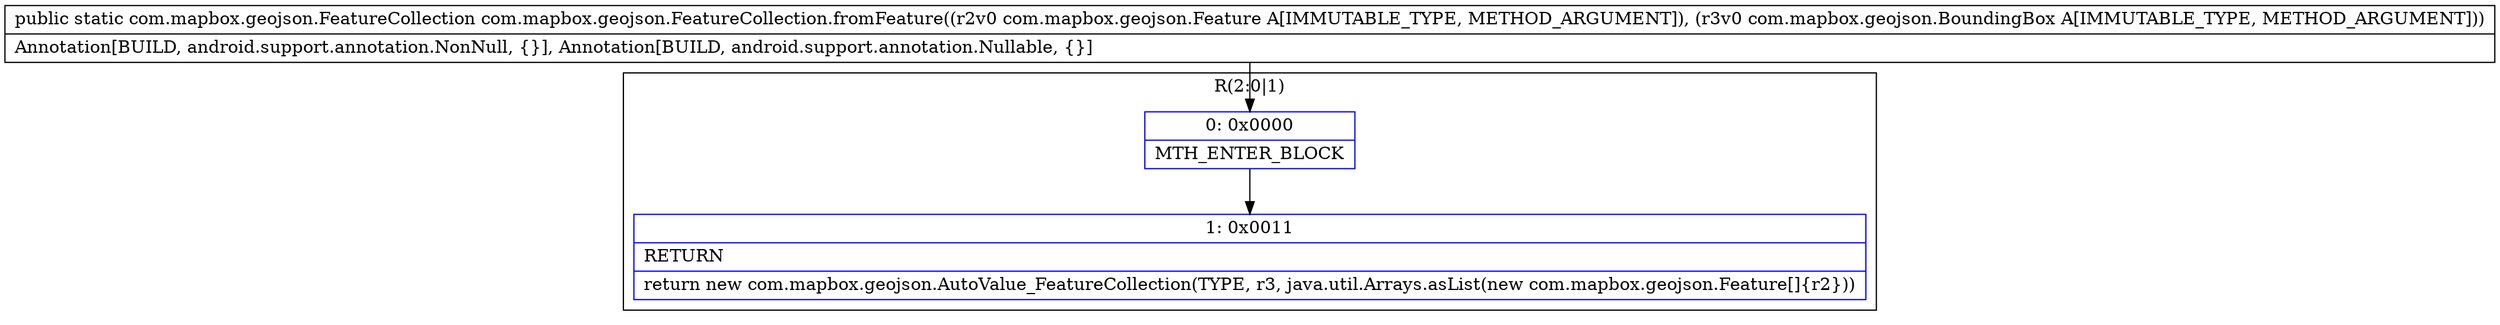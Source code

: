 digraph "CFG forcom.mapbox.geojson.FeatureCollection.fromFeature(Lcom\/mapbox\/geojson\/Feature;Lcom\/mapbox\/geojson\/BoundingBox;)Lcom\/mapbox\/geojson\/FeatureCollection;" {
subgraph cluster_Region_770849984 {
label = "R(2:0|1)";
node [shape=record,color=blue];
Node_0 [shape=record,label="{0\:\ 0x0000|MTH_ENTER_BLOCK\l}"];
Node_1 [shape=record,label="{1\:\ 0x0011|RETURN\l|return new com.mapbox.geojson.AutoValue_FeatureCollection(TYPE, r3, java.util.Arrays.asList(new com.mapbox.geojson.Feature[]\{r2\}))\l}"];
}
MethodNode[shape=record,label="{public static com.mapbox.geojson.FeatureCollection com.mapbox.geojson.FeatureCollection.fromFeature((r2v0 com.mapbox.geojson.Feature A[IMMUTABLE_TYPE, METHOD_ARGUMENT]), (r3v0 com.mapbox.geojson.BoundingBox A[IMMUTABLE_TYPE, METHOD_ARGUMENT]))  | Annotation[BUILD, android.support.annotation.NonNull, \{\}], Annotation[BUILD, android.support.annotation.Nullable, \{\}]\l}"];
MethodNode -> Node_0;
Node_0 -> Node_1;
}

